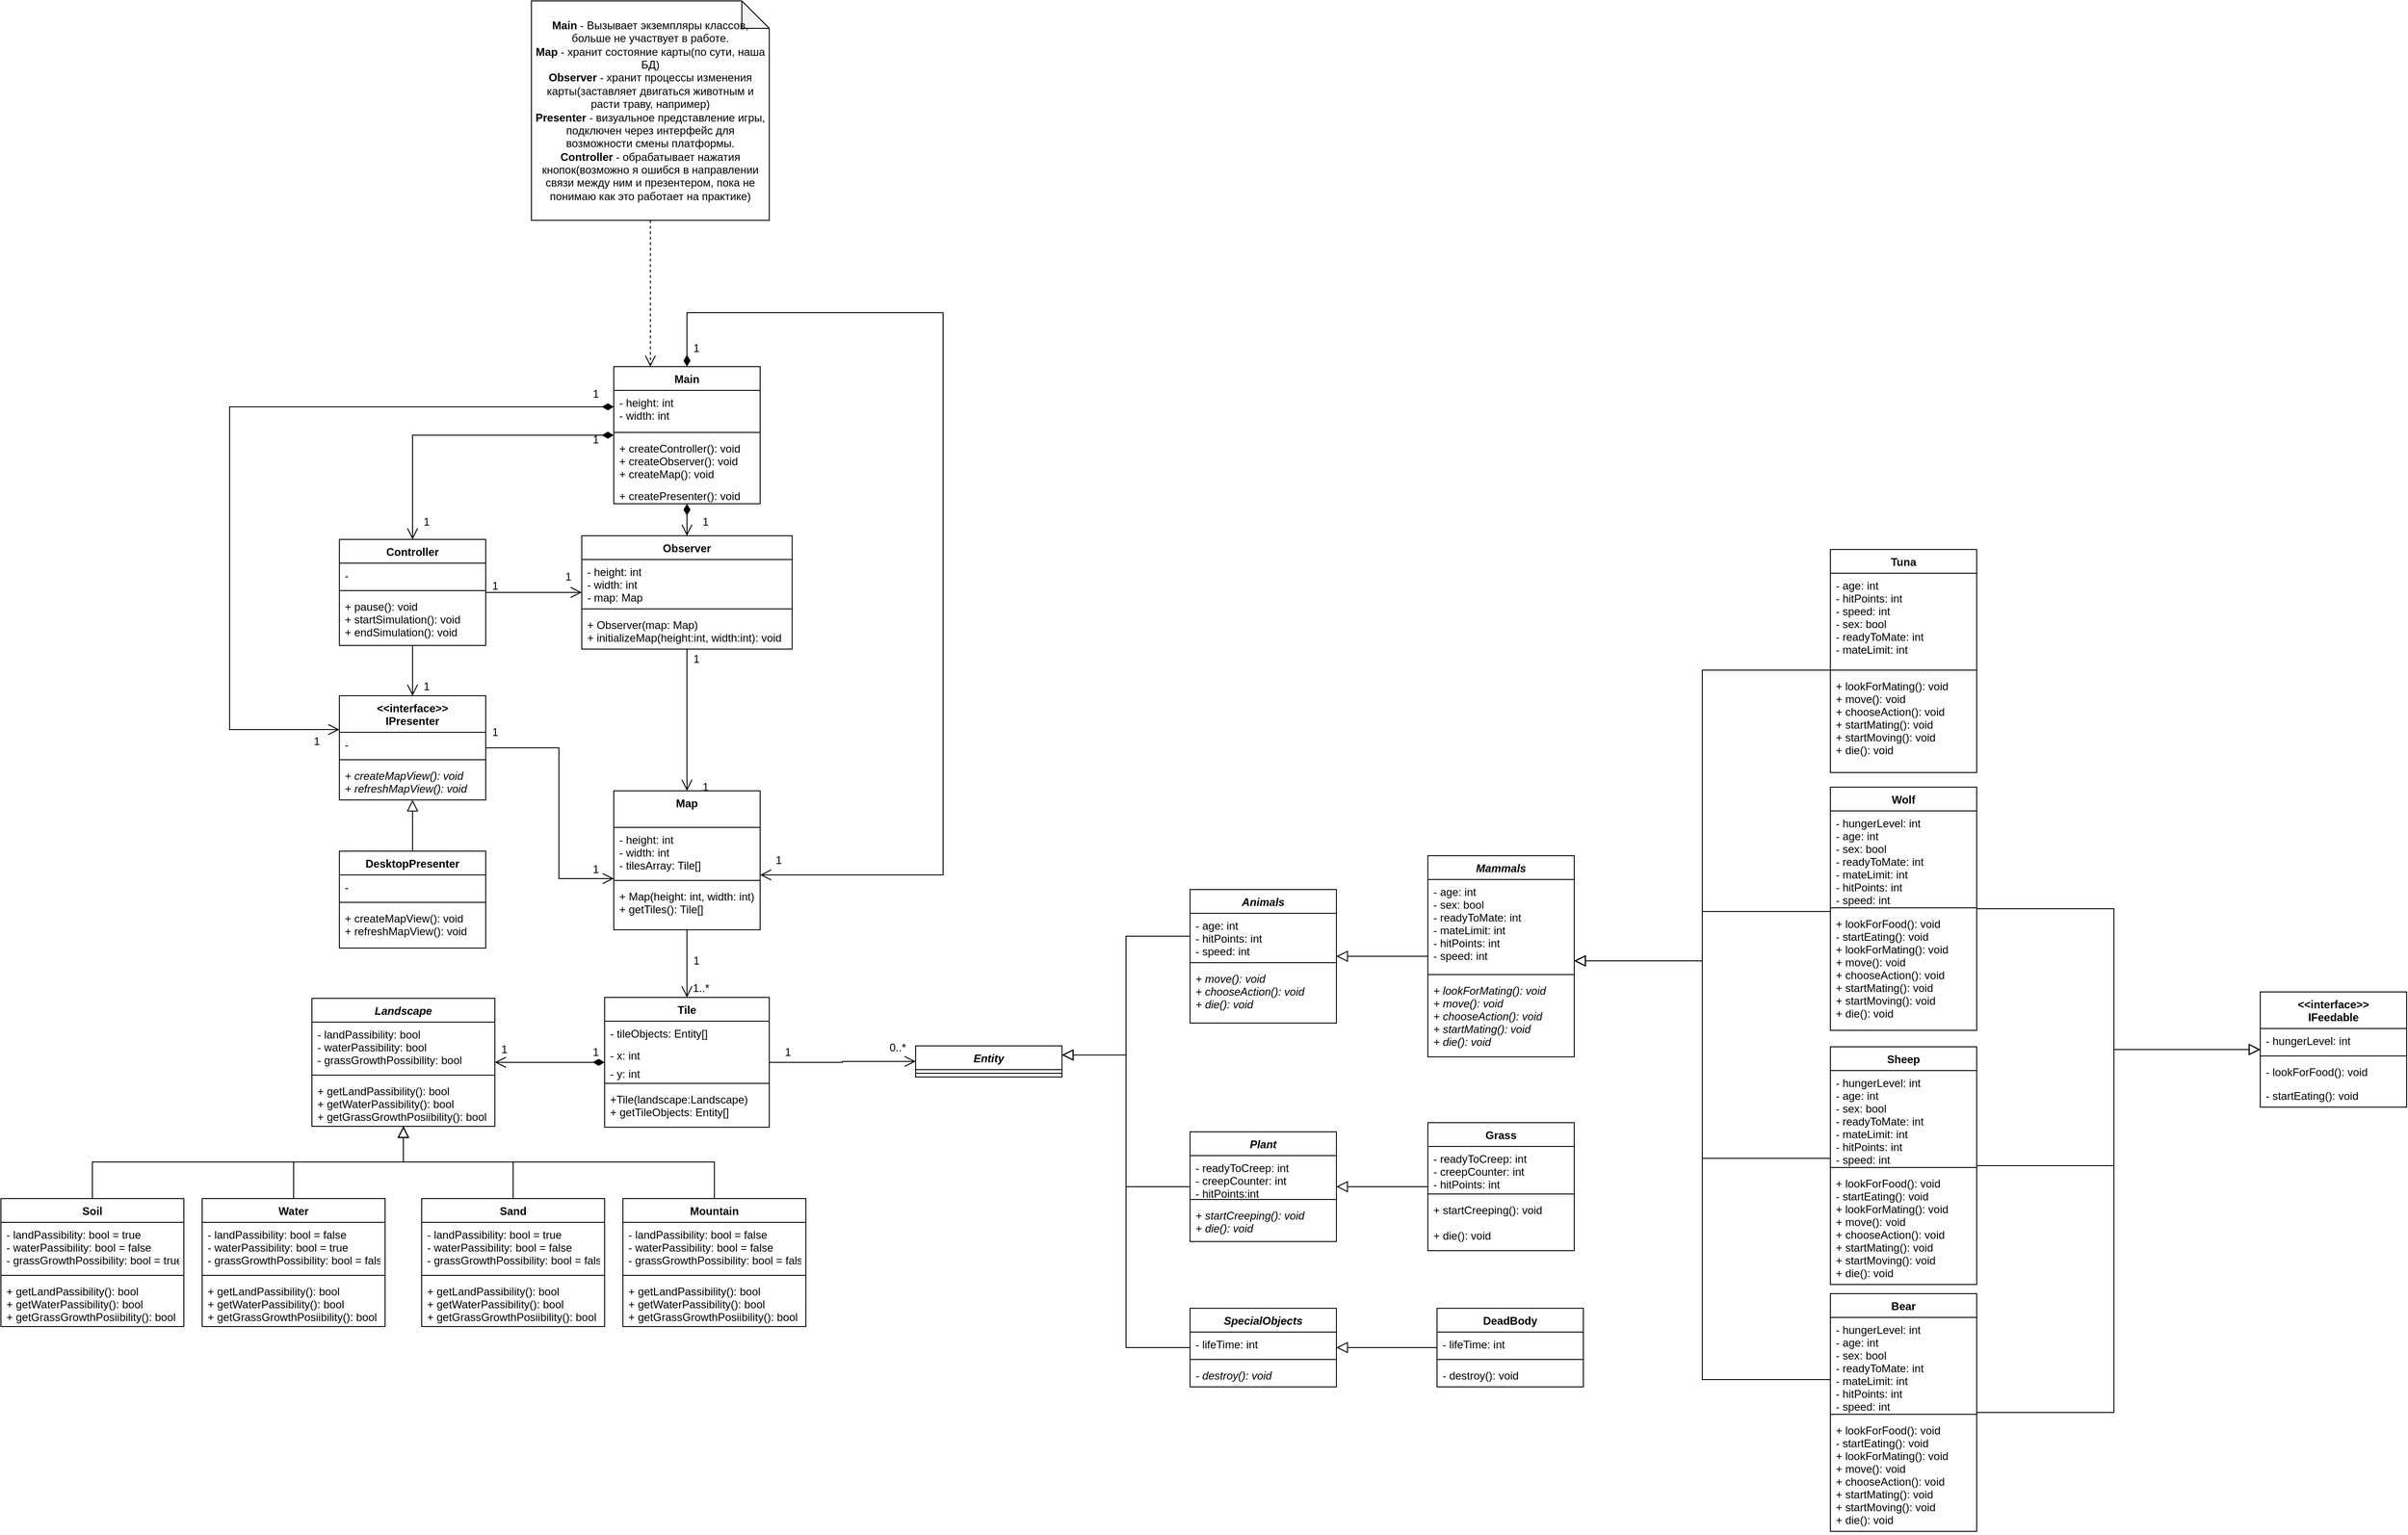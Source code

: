 <mxfile version="15.0.6" type="github">
  <diagram name="Page-1" id="c4acf3e9-155e-7222-9cf6-157b1a14988f">
    <mxGraphModel dx="2370" dy="1323" grid="1" gridSize="10" guides="1" tooltips="1" connect="1" arrows="1" fold="1" page="1" pageScale="1" pageWidth="1100" pageHeight="850" background="none" math="0" shadow="0">
      <root>
        <mxCell id="0" />
        <mxCell id="1" parent="0" />
        <mxCell id="tK33m090suOpxxcHoeYY-7" style="edgeStyle=orthogonalEdgeStyle;rounded=0;orthogonalLoop=1;jettySize=auto;html=1;endArrow=open;endFill=0;endSize=10;startSize=10;startArrow=none;startFill=0;" parent="1" source="_xyLBf4rRskC3J2EZDxW-5" target="_xyLBf4rRskC3J2EZDxW-9" edge="1">
          <mxGeometry relative="1" as="geometry" />
        </mxCell>
        <mxCell id="_xyLBf4rRskC3J2EZDxW-5" value="Map" style="swimlane;fontStyle=1;align=center;verticalAlign=top;childLayout=stackLayout;horizontal=1;startSize=40;horizontalStack=0;resizeParent=1;resizeParentMax=0;resizeLast=0;collapsible=1;marginBottom=0;" parent="1" vertex="1">
          <mxGeometry x="670" y="894" width="160" height="152" as="geometry" />
        </mxCell>
        <mxCell id="_xyLBf4rRskC3J2EZDxW-6" value="- height: int&#xa;- width: int&#xa;- tilesArray: Tile[]" style="text;strokeColor=none;fillColor=none;align=left;verticalAlign=top;spacingLeft=4;spacingRight=4;overflow=hidden;rotatable=0;points=[[0,0.5],[1,0.5]];portConstraint=eastwest;" parent="_xyLBf4rRskC3J2EZDxW-5" vertex="1">
          <mxGeometry y="40" width="160" height="54" as="geometry" />
        </mxCell>
        <mxCell id="_xyLBf4rRskC3J2EZDxW-7" value="" style="line;strokeWidth=1;fillColor=none;align=left;verticalAlign=middle;spacingTop=-1;spacingLeft=3;spacingRight=3;rotatable=0;labelPosition=right;points=[];portConstraint=eastwest;" parent="_xyLBf4rRskC3J2EZDxW-5" vertex="1">
          <mxGeometry y="94" width="160" height="8" as="geometry" />
        </mxCell>
        <mxCell id="_xyLBf4rRskC3J2EZDxW-8" value="+ Map(height: int, width: int)&#xa;+ getTiles(): Tile[]" style="text;strokeColor=none;fillColor=none;align=left;verticalAlign=top;spacingLeft=4;spacingRight=4;overflow=hidden;rotatable=0;points=[[0,0.5],[1,0.5]];portConstraint=eastwest;" parent="_xyLBf4rRskC3J2EZDxW-5" vertex="1">
          <mxGeometry y="102" width="160" height="50" as="geometry" />
        </mxCell>
        <mxCell id="v3pDaqWRYXxPAvAmd5gX-19" style="edgeStyle=orthogonalEdgeStyle;rounded=0;orthogonalLoop=1;jettySize=auto;html=1;endArrow=open;endFill=0;startSize=10;endSize=10;strokeWidth=1;startArrow=diamondThin;startFill=1;targetPerimeterSpacing=0;" parent="1" source="_xyLBf4rRskC3J2EZDxW-9" target="_xyLBf4rRskC3J2EZDxW-45" edge="1">
          <mxGeometry relative="1" as="geometry" />
        </mxCell>
        <mxCell id="tK33m090suOpxxcHoeYY-1" style="edgeStyle=orthogonalEdgeStyle;rounded=0;orthogonalLoop=1;jettySize=auto;html=1;endArrow=open;endFill=0;startArrow=none;startFill=0;startSize=10;endSize=10;" parent="1" source="_xyLBf4rRskC3J2EZDxW-9" target="R_GVhmnV9ysI4ZdF6uMz-1" edge="1">
          <mxGeometry relative="1" as="geometry" />
        </mxCell>
        <mxCell id="_xyLBf4rRskC3J2EZDxW-9" value="Tile" style="swimlane;fontStyle=1;align=center;verticalAlign=top;childLayout=stackLayout;horizontal=1;startSize=26;horizontalStack=0;resizeParent=1;resizeParentMax=0;resizeLast=0;collapsible=1;marginBottom=0;" parent="1" vertex="1">
          <mxGeometry x="660" y="1120" width="180" height="142" as="geometry" />
        </mxCell>
        <mxCell id="_xyLBf4rRskC3J2EZDxW-10" value="- tileObjects: Entity[]" style="text;strokeColor=none;fillColor=none;align=left;verticalAlign=top;spacingLeft=4;spacingRight=4;overflow=hidden;rotatable=0;points=[[0,0.5],[1,0.5]];portConstraint=eastwest;" parent="_xyLBf4rRskC3J2EZDxW-9" vertex="1">
          <mxGeometry y="26" width="180" height="24" as="geometry" />
        </mxCell>
        <mxCell id="tK33m090suOpxxcHoeYY-31" value="- x: int" style="text;strokeColor=none;fillColor=none;align=left;verticalAlign=top;spacingLeft=4;spacingRight=4;overflow=hidden;rotatable=0;points=[[0,0.5],[1,0.5]];portConstraint=eastwest;" parent="_xyLBf4rRskC3J2EZDxW-9" vertex="1">
          <mxGeometry y="50" width="180" height="20" as="geometry" />
        </mxCell>
        <mxCell id="tK33m090suOpxxcHoeYY-32" value="- y: int" style="text;strokeColor=none;fillColor=none;align=left;verticalAlign=top;spacingLeft=4;spacingRight=4;overflow=hidden;rotatable=0;points=[[0,0.5],[1,0.5]];portConstraint=eastwest;" parent="_xyLBf4rRskC3J2EZDxW-9" vertex="1">
          <mxGeometry y="70" width="180" height="20" as="geometry" />
        </mxCell>
        <mxCell id="_xyLBf4rRskC3J2EZDxW-11" value="" style="line;strokeWidth=1;fillColor=none;align=left;verticalAlign=middle;spacingTop=-1;spacingLeft=3;spacingRight=3;rotatable=0;labelPosition=right;points=[];portConstraint=eastwest;" parent="_xyLBf4rRskC3J2EZDxW-9" vertex="1">
          <mxGeometry y="90" width="180" height="8" as="geometry" />
        </mxCell>
        <mxCell id="_xyLBf4rRskC3J2EZDxW-12" value="+Tile(landscape:Landscape)&#xa;+ getTileObjects: Entity[]" style="text;strokeColor=none;fillColor=none;align=left;verticalAlign=top;spacingLeft=4;spacingRight=4;overflow=hidden;rotatable=0;points=[[0,0.5],[1,0.5]];portConstraint=eastwest;" parent="_xyLBf4rRskC3J2EZDxW-9" vertex="1">
          <mxGeometry y="98" width="180" height="44" as="geometry" />
        </mxCell>
        <mxCell id="_xyLBf4rRskC3J2EZDxW-49" style="edgeStyle=orthogonalEdgeStyle;rounded=0;orthogonalLoop=1;jettySize=auto;html=1;exitX=0.5;exitY=0;exitDx=0;exitDy=0;endArrow=block;endFill=0;strokeWidth=1;endSize=10;" parent="1" target="_xyLBf4rRskC3J2EZDxW-45" edge="1">
          <mxGeometry relative="1" as="geometry">
            <Array as="points">
              <mxPoint x="320" y="1340" />
              <mxPoint x="320" y="1300" />
              <mxPoint x="440" y="1300" />
            </Array>
            <mxPoint x="350" y="1340" as="sourcePoint" />
          </mxGeometry>
        </mxCell>
        <mxCell id="_xyLBf4rRskC3J2EZDxW-51" style="edgeStyle=orthogonalEdgeStyle;rounded=0;orthogonalLoop=1;jettySize=auto;html=1;endArrow=block;endFill=0;strokeWidth=1;endSize=10;" parent="1" target="_xyLBf4rRskC3J2EZDxW-45" edge="1">
          <mxGeometry relative="1" as="geometry">
            <Array as="points">
              <mxPoint x="560" y="1300" />
              <mxPoint x="440" y="1300" />
            </Array>
            <mxPoint x="560" y="1340" as="sourcePoint" />
          </mxGeometry>
        </mxCell>
        <mxCell id="_xyLBf4rRskC3J2EZDxW-50" style="edgeStyle=orthogonalEdgeStyle;rounded=0;orthogonalLoop=1;jettySize=auto;html=1;endArrow=block;endFill=0;strokeWidth=1;endSize=10;" parent="1" target="_xyLBf4rRskC3J2EZDxW-45" edge="1">
          <mxGeometry relative="1" as="geometry">
            <Array as="points">
              <mxPoint x="100" y="1340" />
              <mxPoint x="100" y="1300" />
              <mxPoint x="440" y="1300" />
            </Array>
            <mxPoint x="170" y="1340" as="sourcePoint" />
          </mxGeometry>
        </mxCell>
        <mxCell id="_xyLBf4rRskC3J2EZDxW-52" style="edgeStyle=orthogonalEdgeStyle;rounded=0;orthogonalLoop=1;jettySize=auto;html=1;endArrow=block;endFill=0;strokeWidth=1;endSize=10;" parent="1" target="_xyLBf4rRskC3J2EZDxW-45" edge="1">
          <mxGeometry relative="1" as="geometry">
            <Array as="points">
              <mxPoint x="780" y="1300" />
              <mxPoint x="440" y="1300" />
            </Array>
            <mxPoint x="780" y="1340" as="sourcePoint" />
          </mxGeometry>
        </mxCell>
        <mxCell id="_xyLBf4rRskC3J2EZDxW-45" value="Landscape" style="swimlane;fontStyle=3;align=center;verticalAlign=top;childLayout=stackLayout;horizontal=1;startSize=26;horizontalStack=0;resizeParent=1;resizeParentMax=0;resizeLast=0;collapsible=1;marginBottom=0;" parent="1" vertex="1">
          <mxGeometry x="340" y="1121" width="200" height="140" as="geometry" />
        </mxCell>
        <mxCell id="_xyLBf4rRskC3J2EZDxW-46" value="- landPassibility: bool&#xa;- waterPassibility: bool&#xa;- grassGrowthPossibility: bool" style="text;strokeColor=none;fillColor=none;align=left;verticalAlign=top;spacingLeft=4;spacingRight=4;overflow=hidden;rotatable=0;points=[[0,0.5],[1,0.5]];portConstraint=eastwest;" parent="_xyLBf4rRskC3J2EZDxW-45" vertex="1">
          <mxGeometry y="26" width="200" height="54" as="geometry" />
        </mxCell>
        <mxCell id="_xyLBf4rRskC3J2EZDxW-47" value="" style="line;strokeWidth=1;fillColor=none;align=left;verticalAlign=middle;spacingTop=-1;spacingLeft=3;spacingRight=3;rotatable=0;labelPosition=right;points=[];portConstraint=eastwest;" parent="_xyLBf4rRskC3J2EZDxW-45" vertex="1">
          <mxGeometry y="80" width="200" height="8" as="geometry" />
        </mxCell>
        <mxCell id="_xyLBf4rRskC3J2EZDxW-48" value="+ getLandPassibility(): bool&#xa;+ getWaterPassibility(): bool&#xa;+ getGrassGrowthPosiibility(): bool" style="text;strokeColor=none;fillColor=none;align=left;verticalAlign=top;spacingLeft=4;spacingRight=4;overflow=hidden;rotatable=0;points=[[0,0.5],[1,0.5]];portConstraint=eastwest;" parent="_xyLBf4rRskC3J2EZDxW-45" vertex="1">
          <mxGeometry y="88" width="200" height="52" as="geometry" />
        </mxCell>
        <mxCell id="v3pDaqWRYXxPAvAmd5gX-1" value="Soil" style="swimlane;fontStyle=1;align=center;verticalAlign=top;childLayout=stackLayout;horizontal=1;startSize=26;horizontalStack=0;resizeParent=1;resizeParentMax=0;resizeLast=0;collapsible=1;marginBottom=0;" parent="1" vertex="1">
          <mxGeometry y="1340" width="200" height="140" as="geometry" />
        </mxCell>
        <mxCell id="v3pDaqWRYXxPAvAmd5gX-2" value="- landPassibility: bool = true&#xa;- waterPassibility: bool = false&#xa;- grassGrowthPossibility: bool = true" style="text;strokeColor=none;fillColor=none;align=left;verticalAlign=top;spacingLeft=4;spacingRight=4;overflow=hidden;rotatable=0;points=[[0,0.5],[1,0.5]];portConstraint=eastwest;" parent="v3pDaqWRYXxPAvAmd5gX-1" vertex="1">
          <mxGeometry y="26" width="200" height="54" as="geometry" />
        </mxCell>
        <mxCell id="v3pDaqWRYXxPAvAmd5gX-3" value="" style="line;strokeWidth=1;fillColor=none;align=left;verticalAlign=middle;spacingTop=-1;spacingLeft=3;spacingRight=3;rotatable=0;labelPosition=right;points=[];portConstraint=eastwest;" parent="v3pDaqWRYXxPAvAmd5gX-1" vertex="1">
          <mxGeometry y="80" width="200" height="8" as="geometry" />
        </mxCell>
        <mxCell id="v3pDaqWRYXxPAvAmd5gX-4" value="+ getLandPassibility(): bool&#xa;+ getWaterPassibility(): bool&#xa;+ getGrassGrowthPosiibility(): bool" style="text;strokeColor=none;fillColor=none;align=left;verticalAlign=top;spacingLeft=4;spacingRight=4;overflow=hidden;rotatable=0;points=[[0,0.5],[1,0.5]];portConstraint=eastwest;" parent="v3pDaqWRYXxPAvAmd5gX-1" vertex="1">
          <mxGeometry y="88" width="200" height="52" as="geometry" />
        </mxCell>
        <mxCell id="v3pDaqWRYXxPAvAmd5gX-5" value="Water" style="swimlane;fontStyle=1;align=center;verticalAlign=top;childLayout=stackLayout;horizontal=1;startSize=26;horizontalStack=0;resizeParent=1;resizeParentMax=0;resizeLast=0;collapsible=1;marginBottom=0;" parent="1" vertex="1">
          <mxGeometry x="220" y="1340" width="200" height="140" as="geometry" />
        </mxCell>
        <mxCell id="v3pDaqWRYXxPAvAmd5gX-6" value="- landPassibility: bool = false&#xa;- waterPassibility: bool = true&#xa;- grassGrowthPossibility: bool = false" style="text;strokeColor=none;fillColor=none;align=left;verticalAlign=top;spacingLeft=4;spacingRight=4;overflow=hidden;rotatable=0;points=[[0,0.5],[1,0.5]];portConstraint=eastwest;" parent="v3pDaqWRYXxPAvAmd5gX-5" vertex="1">
          <mxGeometry y="26" width="200" height="54" as="geometry" />
        </mxCell>
        <mxCell id="v3pDaqWRYXxPAvAmd5gX-7" value="" style="line;strokeWidth=1;fillColor=none;align=left;verticalAlign=middle;spacingTop=-1;spacingLeft=3;spacingRight=3;rotatable=0;labelPosition=right;points=[];portConstraint=eastwest;" parent="v3pDaqWRYXxPAvAmd5gX-5" vertex="1">
          <mxGeometry y="80" width="200" height="8" as="geometry" />
        </mxCell>
        <mxCell id="v3pDaqWRYXxPAvAmd5gX-8" value="+ getLandPassibility(): bool&#xa;+ getWaterPassibility(): bool&#xa;+ getGrassGrowthPosiibility(): bool" style="text;strokeColor=none;fillColor=none;align=left;verticalAlign=top;spacingLeft=4;spacingRight=4;overflow=hidden;rotatable=0;points=[[0,0.5],[1,0.5]];portConstraint=eastwest;" parent="v3pDaqWRYXxPAvAmd5gX-5" vertex="1">
          <mxGeometry y="88" width="200" height="52" as="geometry" />
        </mxCell>
        <mxCell id="v3pDaqWRYXxPAvAmd5gX-9" value="Sand" style="swimlane;fontStyle=1;align=center;verticalAlign=top;childLayout=stackLayout;horizontal=1;startSize=26;horizontalStack=0;resizeParent=1;resizeParentMax=0;resizeLast=0;collapsible=1;marginBottom=0;" parent="1" vertex="1">
          <mxGeometry x="460" y="1340" width="200" height="140" as="geometry" />
        </mxCell>
        <mxCell id="v3pDaqWRYXxPAvAmd5gX-10" value="- landPassibility: bool = true&#xa;- waterPassibility: bool = false&#xa;- grassGrowthPossibility: bool = false" style="text;strokeColor=none;fillColor=none;align=left;verticalAlign=top;spacingLeft=4;spacingRight=4;overflow=hidden;rotatable=0;points=[[0,0.5],[1,0.5]];portConstraint=eastwest;" parent="v3pDaqWRYXxPAvAmd5gX-9" vertex="1">
          <mxGeometry y="26" width="200" height="54" as="geometry" />
        </mxCell>
        <mxCell id="v3pDaqWRYXxPAvAmd5gX-11" value="" style="line;strokeWidth=1;fillColor=none;align=left;verticalAlign=middle;spacingTop=-1;spacingLeft=3;spacingRight=3;rotatable=0;labelPosition=right;points=[];portConstraint=eastwest;" parent="v3pDaqWRYXxPAvAmd5gX-9" vertex="1">
          <mxGeometry y="80" width="200" height="8" as="geometry" />
        </mxCell>
        <mxCell id="v3pDaqWRYXxPAvAmd5gX-12" value="+ getLandPassibility(): bool&#xa;+ getWaterPassibility(): bool&#xa;+ getGrassGrowthPosiibility(): bool" style="text;strokeColor=none;fillColor=none;align=left;verticalAlign=top;spacingLeft=4;spacingRight=4;overflow=hidden;rotatable=0;points=[[0,0.5],[1,0.5]];portConstraint=eastwest;" parent="v3pDaqWRYXxPAvAmd5gX-9" vertex="1">
          <mxGeometry y="88" width="200" height="52" as="geometry" />
        </mxCell>
        <mxCell id="v3pDaqWRYXxPAvAmd5gX-13" value="Mountain" style="swimlane;fontStyle=1;align=center;verticalAlign=top;childLayout=stackLayout;horizontal=1;startSize=26;horizontalStack=0;resizeParent=1;resizeParentMax=0;resizeLast=0;collapsible=1;marginBottom=0;" parent="1" vertex="1">
          <mxGeometry x="680" y="1340" width="200" height="140" as="geometry" />
        </mxCell>
        <mxCell id="v3pDaqWRYXxPAvAmd5gX-14" value="- landPassibility: bool = false&#xa;- waterPassibility: bool = false&#xa;- grassGrowthPossibility: bool = false" style="text;strokeColor=none;fillColor=none;align=left;verticalAlign=top;spacingLeft=4;spacingRight=4;overflow=hidden;rotatable=0;points=[[0,0.5],[1,0.5]];portConstraint=eastwest;" parent="v3pDaqWRYXxPAvAmd5gX-13" vertex="1">
          <mxGeometry y="26" width="200" height="54" as="geometry" />
        </mxCell>
        <mxCell id="v3pDaqWRYXxPAvAmd5gX-15" value="" style="line;strokeWidth=1;fillColor=none;align=left;verticalAlign=middle;spacingTop=-1;spacingLeft=3;spacingRight=3;rotatable=0;labelPosition=right;points=[];portConstraint=eastwest;" parent="v3pDaqWRYXxPAvAmd5gX-13" vertex="1">
          <mxGeometry y="80" width="200" height="8" as="geometry" />
        </mxCell>
        <mxCell id="v3pDaqWRYXxPAvAmd5gX-16" value="+ getLandPassibility(): bool&#xa;+ getWaterPassibility(): bool&#xa;+ getGrassGrowthPosiibility(): bool" style="text;strokeColor=none;fillColor=none;align=left;verticalAlign=top;spacingLeft=4;spacingRight=4;overflow=hidden;rotatable=0;points=[[0,0.5],[1,0.5]];portConstraint=eastwest;" parent="v3pDaqWRYXxPAvAmd5gX-13" vertex="1">
          <mxGeometry y="88" width="200" height="52" as="geometry" />
        </mxCell>
        <mxCell id="v3pDaqWRYXxPAvAmd5gX-61" style="edgeStyle=orthogonalEdgeStyle;rounded=0;orthogonalLoop=1;jettySize=auto;html=1;endArrow=block;endFill=0;startSize=6;endSize=10;strokeWidth=1;" parent="1" source="v3pDaqWRYXxPAvAmd5gX-20" target="v3pDaqWRYXxPAvAmd5gX-56" edge="1">
          <mxGeometry relative="1" as="geometry" />
        </mxCell>
        <mxCell id="v3pDaqWRYXxPAvAmd5gX-20" value="Mammals" style="swimlane;fontStyle=3;align=center;verticalAlign=top;childLayout=stackLayout;horizontal=1;startSize=26;horizontalStack=0;resizeParent=1;resizeParentMax=0;resizeLast=0;collapsible=1;marginBottom=0;" parent="1" vertex="1">
          <mxGeometry x="1560" y="965" width="160" height="220" as="geometry" />
        </mxCell>
        <mxCell id="v3pDaqWRYXxPAvAmd5gX-21" value="- age: int &#xa;- sex: bool&#xa;- readyToMate: int &#xa;- mateLimit: int&#xa;- hitPoints: int&#xa;- speed: int" style="text;strokeColor=none;fillColor=none;align=left;verticalAlign=top;spacingLeft=4;spacingRight=4;overflow=hidden;rotatable=0;points=[[0,0.5],[1,0.5]];portConstraint=eastwest;" parent="v3pDaqWRYXxPAvAmd5gX-20" vertex="1">
          <mxGeometry y="26" width="160" height="100" as="geometry" />
        </mxCell>
        <mxCell id="v3pDaqWRYXxPAvAmd5gX-22" value="" style="line;strokeWidth=1;fillColor=none;align=left;verticalAlign=middle;spacingTop=-1;spacingLeft=3;spacingRight=3;rotatable=0;labelPosition=right;points=[];portConstraint=eastwest;" parent="v3pDaqWRYXxPAvAmd5gX-20" vertex="1">
          <mxGeometry y="126" width="160" height="8" as="geometry" />
        </mxCell>
        <mxCell id="v3pDaqWRYXxPAvAmd5gX-23" value="+ lookForMating(): void&#xa;+ move(): void&#xa;+ chooseAction(): void&#xa;+ startMating(): void&#xa;+ die(): void" style="text;strokeColor=none;fillColor=none;align=left;verticalAlign=top;spacingLeft=4;spacingRight=4;overflow=hidden;rotatable=0;points=[[0,0.5],[1,0.5]];portConstraint=eastwest;fontStyle=2" parent="v3pDaqWRYXxPAvAmd5gX-20" vertex="1">
          <mxGeometry y="134" width="160" height="86" as="geometry" />
        </mxCell>
        <mxCell id="R_GVhmnV9ysI4ZdF6uMz-6" style="edgeStyle=orthogonalEdgeStyle;rounded=0;orthogonalLoop=1;jettySize=auto;html=1;endSize=10;endArrow=block;endFill=0;" parent="1" source="v3pDaqWRYXxPAvAmd5gX-28" target="R_GVhmnV9ysI4ZdF6uMz-1" edge="1">
          <mxGeometry relative="1" as="geometry">
            <Array as="points">
              <mxPoint x="1230" y="1327" />
              <mxPoint x="1230" y="1183" />
            </Array>
          </mxGeometry>
        </mxCell>
        <mxCell id="v3pDaqWRYXxPAvAmd5gX-28" value="Plant" style="swimlane;fontStyle=3;align=center;verticalAlign=top;childLayout=stackLayout;horizontal=1;startSize=26;horizontalStack=0;resizeParent=1;resizeParentMax=0;resizeLast=0;collapsible=1;marginBottom=0;" parent="1" vertex="1">
          <mxGeometry x="1300" y="1267" width="160" height="120" as="geometry" />
        </mxCell>
        <mxCell id="v3pDaqWRYXxPAvAmd5gX-29" value="- readyToCreep: int &#xa;- creepCounter: int&#xa;- hitPoints:int &#xa;- " style="text;strokeColor=none;fillColor=none;align=left;verticalAlign=top;spacingLeft=4;spacingRight=4;overflow=hidden;rotatable=0;points=[[0,0.5],[1,0.5]];portConstraint=eastwest;" parent="v3pDaqWRYXxPAvAmd5gX-28" vertex="1">
          <mxGeometry y="26" width="160" height="44" as="geometry" />
        </mxCell>
        <mxCell id="v3pDaqWRYXxPAvAmd5gX-30" value="" style="line;strokeWidth=1;fillColor=none;align=left;verticalAlign=middle;spacingTop=-1;spacingLeft=3;spacingRight=3;rotatable=0;labelPosition=right;points=[];portConstraint=eastwest;" parent="v3pDaqWRYXxPAvAmd5gX-28" vertex="1">
          <mxGeometry y="70" width="160" height="8" as="geometry" />
        </mxCell>
        <mxCell id="v3pDaqWRYXxPAvAmd5gX-31" value="+ startСreeping(): void&#xa;+ die(): void" style="text;strokeColor=none;fillColor=none;align=left;verticalAlign=top;spacingLeft=4;spacingRight=4;overflow=hidden;rotatable=0;points=[[0,0.5],[1,0.5]];portConstraint=eastwest;fontStyle=2" parent="v3pDaqWRYXxPAvAmd5gX-28" vertex="1">
          <mxGeometry y="78" width="160" height="42" as="geometry" />
        </mxCell>
        <mxCell id="v3pDaqWRYXxPAvAmd5gX-40" style="edgeStyle=orthogonalEdgeStyle;rounded=0;orthogonalLoop=1;jettySize=auto;html=1;endArrow=block;endFill=0;startSize=6;endSize=10;strokeWidth=1;" parent="1" source="v3pDaqWRYXxPAvAmd5gX-36" target="v3pDaqWRYXxPAvAmd5gX-20" edge="1">
          <mxGeometry relative="1" as="geometry">
            <Array as="points">
              <mxPoint x="1860" y="1026" />
              <mxPoint x="1860" y="1080" />
            </Array>
          </mxGeometry>
        </mxCell>
        <mxCell id="tK33m090suOpxxcHoeYY-23" style="edgeStyle=orthogonalEdgeStyle;rounded=0;orthogonalLoop=1;jettySize=auto;html=1;endArrow=block;endFill=0;endSize=10;" parent="1" source="v3pDaqWRYXxPAvAmd5gX-36" target="tK33m090suOpxxcHoeYY-15" edge="1">
          <mxGeometry relative="1" as="geometry">
            <Array as="points">
              <mxPoint x="2310" y="1023" />
              <mxPoint x="2310" y="1177" />
            </Array>
          </mxGeometry>
        </mxCell>
        <mxCell id="v3pDaqWRYXxPAvAmd5gX-36" value="Wolf" style="swimlane;fontStyle=1;align=center;verticalAlign=top;childLayout=stackLayout;horizontal=1;startSize=26;horizontalStack=0;resizeParent=1;resizeParentMax=0;resizeLast=0;collapsible=1;marginBottom=0;" parent="1" vertex="1">
          <mxGeometry x="2000" y="890" width="160" height="266" as="geometry" />
        </mxCell>
        <mxCell id="v3pDaqWRYXxPAvAmd5gX-37" value="- hungerLevel: int&#xa;- age: int &#xa;- sex: bool&#xa;- readyToMate: int &#xa;- mateLimit: int&#xa;- hitPoints: int&#xa;- speed: int" style="text;strokeColor=none;fillColor=none;align=left;verticalAlign=top;spacingLeft=4;spacingRight=4;overflow=hidden;rotatable=0;points=[[0,0.5],[1,0.5]];portConstraint=eastwest;" parent="v3pDaqWRYXxPAvAmd5gX-36" vertex="1">
          <mxGeometry y="26" width="160" height="102" as="geometry" />
        </mxCell>
        <mxCell id="v3pDaqWRYXxPAvAmd5gX-38" value="" style="line;strokeWidth=1;fillColor=none;align=left;verticalAlign=middle;spacingTop=-1;spacingLeft=3;spacingRight=3;rotatable=0;labelPosition=right;points=[];portConstraint=eastwest;" parent="v3pDaqWRYXxPAvAmd5gX-36" vertex="1">
          <mxGeometry y="128" width="160" height="8" as="geometry" />
        </mxCell>
        <mxCell id="v3pDaqWRYXxPAvAmd5gX-39" value="+ lookForFood(): void&#xa;- startEating(): void&#xa;+ lookForMating(): void&#xa;+ move(): void&#xa;+ chooseAction(): void&#xa;+ startMating(): void&#xa;+ startMoving(): void&#xa;+ die(): void" style="text;strokeColor=none;fillColor=none;align=left;verticalAlign=top;spacingLeft=4;spacingRight=4;overflow=hidden;rotatable=0;points=[[0,0.5],[1,0.5]];portConstraint=eastwest;" parent="v3pDaqWRYXxPAvAmd5gX-36" vertex="1">
          <mxGeometry y="136" width="160" height="130" as="geometry" />
        </mxCell>
        <mxCell id="v3pDaqWRYXxPAvAmd5gX-45" style="edgeStyle=orthogonalEdgeStyle;rounded=0;orthogonalLoop=1;jettySize=auto;html=1;endArrow=block;endFill=0;startSize=6;endSize=10;strokeWidth=1;" parent="1" source="v3pDaqWRYXxPAvAmd5gX-41" target="v3pDaqWRYXxPAvAmd5gX-20" edge="1">
          <mxGeometry relative="1" as="geometry">
            <Array as="points">
              <mxPoint x="1860" y="1296" />
              <mxPoint x="1860" y="1080" />
            </Array>
          </mxGeometry>
        </mxCell>
        <mxCell id="tK33m090suOpxxcHoeYY-24" style="edgeStyle=orthogonalEdgeStyle;rounded=0;orthogonalLoop=1;jettySize=auto;html=1;endArrow=block;endFill=0;endSize=10;" parent="1" source="v3pDaqWRYXxPAvAmd5gX-41" target="tK33m090suOpxxcHoeYY-15" edge="1">
          <mxGeometry relative="1" as="geometry">
            <Array as="points">
              <mxPoint x="2310" y="1304" />
              <mxPoint x="2310" y="1177" />
            </Array>
          </mxGeometry>
        </mxCell>
        <mxCell id="v3pDaqWRYXxPAvAmd5gX-41" value="Sheep" style="swimlane;fontStyle=1;align=center;verticalAlign=top;childLayout=stackLayout;horizontal=1;startSize=26;horizontalStack=0;resizeParent=1;resizeParentMax=0;resizeLast=0;collapsible=1;marginBottom=0;" parent="1" vertex="1">
          <mxGeometry x="2000" y="1174" width="160" height="260" as="geometry" />
        </mxCell>
        <mxCell id="v3pDaqWRYXxPAvAmd5gX-42" value="- hungerLevel: int&#xa;- age: int &#xa;- sex: bool&#xa;- readyToMate: int &#xa;- mateLimit: int&#xa;- hitPoints: int&#xa;- speed: int" style="text;strokeColor=none;fillColor=none;align=left;verticalAlign=top;spacingLeft=4;spacingRight=4;overflow=hidden;rotatable=0;points=[[0,0.5],[1,0.5]];portConstraint=eastwest;" parent="v3pDaqWRYXxPAvAmd5gX-41" vertex="1">
          <mxGeometry y="26" width="160" height="102" as="geometry" />
        </mxCell>
        <mxCell id="v3pDaqWRYXxPAvAmd5gX-43" value="" style="line;strokeWidth=1;fillColor=none;align=left;verticalAlign=middle;spacingTop=-1;spacingLeft=3;spacingRight=3;rotatable=0;labelPosition=right;points=[];portConstraint=eastwest;" parent="v3pDaqWRYXxPAvAmd5gX-41" vertex="1">
          <mxGeometry y="128" width="160" height="8" as="geometry" />
        </mxCell>
        <mxCell id="v3pDaqWRYXxPAvAmd5gX-44" value="+ lookForFood(): void&#xa;- startEating(): void&#xa;+ lookForMating(): void&#xa;+ move(): void&#xa;+ chooseAction(): void&#xa;+ startMating(): void&#xa;+ startMoving(): void&#xa;+ die(): void" style="text;strokeColor=none;fillColor=none;align=left;verticalAlign=top;spacingLeft=4;spacingRight=4;overflow=hidden;rotatable=0;points=[[0,0.5],[1,0.5]];portConstraint=eastwest;" parent="v3pDaqWRYXxPAvAmd5gX-41" vertex="1">
          <mxGeometry y="136" width="160" height="124" as="geometry" />
        </mxCell>
        <mxCell id="v3pDaqWRYXxPAvAmd5gX-50" style="edgeStyle=orthogonalEdgeStyle;rounded=0;orthogonalLoop=1;jettySize=auto;html=1;endArrow=block;endFill=0;startSize=6;endSize=10;strokeWidth=1;" parent="1" source="v3pDaqWRYXxPAvAmd5gX-46" target="v3pDaqWRYXxPAvAmd5gX-20" edge="1">
          <mxGeometry relative="1" as="geometry">
            <Array as="points">
              <mxPoint x="1860" y="1538" />
              <mxPoint x="1860" y="1080" />
            </Array>
          </mxGeometry>
        </mxCell>
        <mxCell id="tK33m090suOpxxcHoeYY-25" style="edgeStyle=orthogonalEdgeStyle;rounded=0;orthogonalLoop=1;jettySize=auto;html=1;endArrow=block;endFill=0;endSize=10;" parent="1" source="v3pDaqWRYXxPAvAmd5gX-46" target="tK33m090suOpxxcHoeYY-15" edge="1">
          <mxGeometry relative="1" as="geometry">
            <Array as="points">
              <mxPoint x="2310" y="1574" />
              <mxPoint x="2310" y="1177" />
            </Array>
          </mxGeometry>
        </mxCell>
        <mxCell id="v3pDaqWRYXxPAvAmd5gX-46" value="Bear" style="swimlane;fontStyle=1;align=center;verticalAlign=top;childLayout=stackLayout;horizontal=1;startSize=26;horizontalStack=0;resizeParent=1;resizeParentMax=0;resizeLast=0;collapsible=1;marginBottom=0;" parent="1" vertex="1">
          <mxGeometry x="2000" y="1444" width="160" height="260" as="geometry" />
        </mxCell>
        <mxCell id="v3pDaqWRYXxPAvAmd5gX-47" value="- hungerLevel: int&#xa;- age: int &#xa;- sex: bool&#xa;- readyToMate: int &#xa;- mateLimit: int&#xa;- hitPoints: int&#xa;- speed: int" style="text;strokeColor=none;fillColor=none;align=left;verticalAlign=top;spacingLeft=4;spacingRight=4;overflow=hidden;rotatable=0;points=[[0,0.5],[1,0.5]];portConstraint=eastwest;" parent="v3pDaqWRYXxPAvAmd5gX-46" vertex="1">
          <mxGeometry y="26" width="160" height="102" as="geometry" />
        </mxCell>
        <mxCell id="v3pDaqWRYXxPAvAmd5gX-48" value="" style="line;strokeWidth=1;fillColor=none;align=left;verticalAlign=middle;spacingTop=-1;spacingLeft=3;spacingRight=3;rotatable=0;labelPosition=right;points=[];portConstraint=eastwest;" parent="v3pDaqWRYXxPAvAmd5gX-46" vertex="1">
          <mxGeometry y="128" width="160" height="8" as="geometry" />
        </mxCell>
        <mxCell id="v3pDaqWRYXxPAvAmd5gX-49" value="+ lookForFood(): void&#xa;- startEating(): void&#xa;+ lookForMating(): void&#xa;+ move(): void&#xa;+ chooseAction(): void&#xa;+ startMating(): void&#xa;+ startMoving(): void&#xa;+ die(): void" style="text;strokeColor=none;fillColor=none;align=left;verticalAlign=top;spacingLeft=4;spacingRight=4;overflow=hidden;rotatable=0;points=[[0,0.5],[1,0.5]];portConstraint=eastwest;" parent="v3pDaqWRYXxPAvAmd5gX-46" vertex="1">
          <mxGeometry y="136" width="160" height="124" as="geometry" />
        </mxCell>
        <mxCell id="tK33m090suOpxxcHoeYY-21" style="edgeStyle=orthogonalEdgeStyle;rounded=0;orthogonalLoop=1;jettySize=auto;html=1;endArrow=block;endFill=0;endSize=10;" parent="1" source="v3pDaqWRYXxPAvAmd5gX-51" target="v3pDaqWRYXxPAvAmd5gX-20" edge="1">
          <mxGeometry relative="1" as="geometry">
            <Array as="points">
              <mxPoint x="1860" y="762" />
              <mxPoint x="1860" y="1080" />
            </Array>
          </mxGeometry>
        </mxCell>
        <mxCell id="v3pDaqWRYXxPAvAmd5gX-51" value="Tuna" style="swimlane;fontStyle=1;align=center;verticalAlign=top;childLayout=stackLayout;horizontal=1;startSize=26;horizontalStack=0;resizeParent=1;resizeParentMax=0;resizeLast=0;collapsible=1;marginBottom=0;" parent="1" vertex="1">
          <mxGeometry x="2000" y="630" width="160" height="244" as="geometry" />
        </mxCell>
        <mxCell id="v3pDaqWRYXxPAvAmd5gX-52" value="- age: int &#xa;- hitPoints: int&#xa;- speed: int&#xa;- sex: bool&#xa;- readyToMate: int &#xa;- mateLimit: int&#xa;" style="text;strokeColor=none;fillColor=none;align=left;verticalAlign=top;spacingLeft=4;spacingRight=4;overflow=hidden;rotatable=0;points=[[0,0.5],[1,0.5]];portConstraint=eastwest;" parent="v3pDaqWRYXxPAvAmd5gX-51" vertex="1">
          <mxGeometry y="26" width="160" height="102" as="geometry" />
        </mxCell>
        <mxCell id="v3pDaqWRYXxPAvAmd5gX-53" value="" style="line;strokeWidth=1;fillColor=none;align=left;verticalAlign=middle;spacingTop=-1;spacingLeft=3;spacingRight=3;rotatable=0;labelPosition=right;points=[];portConstraint=eastwest;" parent="v3pDaqWRYXxPAvAmd5gX-51" vertex="1">
          <mxGeometry y="128" width="160" height="8" as="geometry" />
        </mxCell>
        <mxCell id="v3pDaqWRYXxPAvAmd5gX-54" value="+ lookForMating(): void&#xa;+ move(): void&#xa;+ chooseAction(): void&#xa;+ startMating(): void&#xa;+ startMoving(): void&#xa;+ die(): void" style="text;strokeColor=none;fillColor=none;align=left;verticalAlign=top;spacingLeft=4;spacingRight=4;overflow=hidden;rotatable=0;points=[[0,0.5],[1,0.5]];portConstraint=eastwest;" parent="v3pDaqWRYXxPAvAmd5gX-51" vertex="1">
          <mxGeometry y="136" width="160" height="108" as="geometry" />
        </mxCell>
        <mxCell id="v3pDaqWRYXxPAvAmd5gX-56" value="Animals" style="swimlane;fontStyle=3;align=center;verticalAlign=top;childLayout=stackLayout;horizontal=1;startSize=26;horizontalStack=0;resizeParent=1;resizeParentMax=0;resizeLast=0;collapsible=1;marginBottom=0;" parent="1" vertex="1">
          <mxGeometry x="1300" y="1002" width="160" height="146" as="geometry" />
        </mxCell>
        <mxCell id="v3pDaqWRYXxPAvAmd5gX-57" value="- age: int  &#xa;- hitPoints: int&#xa;- speed: int" style="text;strokeColor=none;fillColor=none;align=left;verticalAlign=top;spacingLeft=4;spacingRight=4;overflow=hidden;rotatable=0;points=[[0,0.5],[1,0.5]];portConstraint=eastwest;" parent="v3pDaqWRYXxPAvAmd5gX-56" vertex="1">
          <mxGeometry y="26" width="160" height="50" as="geometry" />
        </mxCell>
        <mxCell id="v3pDaqWRYXxPAvAmd5gX-58" value="" style="line;strokeWidth=1;fillColor=none;align=left;verticalAlign=middle;spacingTop=-1;spacingLeft=3;spacingRight=3;rotatable=0;labelPosition=right;points=[];portConstraint=eastwest;" parent="v3pDaqWRYXxPAvAmd5gX-56" vertex="1">
          <mxGeometry y="76" width="160" height="8" as="geometry" />
        </mxCell>
        <mxCell id="v3pDaqWRYXxPAvAmd5gX-59" value="+ move(): void&#xa;+ chooseAction(): void&#xa;+ die(): void" style="text;strokeColor=none;fillColor=none;align=left;verticalAlign=top;spacingLeft=4;spacingRight=4;overflow=hidden;rotatable=0;points=[[0,0.5],[1,0.5]];portConstraint=eastwest;fontStyle=2" parent="v3pDaqWRYXxPAvAmd5gX-56" vertex="1">
          <mxGeometry y="84" width="160" height="62" as="geometry" />
        </mxCell>
        <mxCell id="v3pDaqWRYXxPAvAmd5gX-79" style="edgeStyle=orthogonalEdgeStyle;rounded=0;orthogonalLoop=1;jettySize=auto;html=1;endArrow=block;endFill=0;startSize=6;endSize=10;strokeWidth=1;" parent="1" source="v3pDaqWRYXxPAvAmd5gX-75" target="v3pDaqWRYXxPAvAmd5gX-28" edge="1">
          <mxGeometry relative="1" as="geometry" />
        </mxCell>
        <mxCell id="v3pDaqWRYXxPAvAmd5gX-75" value="Grass" style="swimlane;fontStyle=1;align=center;verticalAlign=top;childLayout=stackLayout;horizontal=1;startSize=26;horizontalStack=0;resizeParent=1;resizeParentMax=0;resizeLast=0;collapsible=1;marginBottom=0;" parent="1" vertex="1">
          <mxGeometry x="1560" y="1257" width="160" height="140" as="geometry" />
        </mxCell>
        <mxCell id="v3pDaqWRYXxPAvAmd5gX-76" value="- readyToCreep: int &#xa;- creepCounter: int&#xa;- hitPoints: int" style="text;strokeColor=none;fillColor=none;align=left;verticalAlign=top;spacingLeft=4;spacingRight=4;overflow=hidden;rotatable=0;points=[[0,0.5],[1,0.5]];portConstraint=eastwest;" parent="v3pDaqWRYXxPAvAmd5gX-75" vertex="1">
          <mxGeometry y="26" width="160" height="48" as="geometry" />
        </mxCell>
        <mxCell id="v3pDaqWRYXxPAvAmd5gX-77" value="" style="line;strokeWidth=1;fillColor=none;align=left;verticalAlign=middle;spacingTop=-1;spacingLeft=3;spacingRight=3;rotatable=0;labelPosition=right;points=[];portConstraint=eastwest;" parent="v3pDaqWRYXxPAvAmd5gX-75" vertex="1">
          <mxGeometry y="74" width="160" height="8" as="geometry" />
        </mxCell>
        <mxCell id="v3pDaqWRYXxPAvAmd5gX-78" value="+ startСreeping(): void" style="text;strokeColor=none;fillColor=none;align=left;verticalAlign=top;spacingLeft=4;spacingRight=4;overflow=hidden;rotatable=0;points=[[0,0.5],[1,0.5]];portConstraint=eastwest;" parent="v3pDaqWRYXxPAvAmd5gX-75" vertex="1">
          <mxGeometry y="82" width="160" height="28" as="geometry" />
        </mxCell>
        <mxCell id="tK33m090suOpxxcHoeYY-22" value="+ die(): void" style="text;strokeColor=none;fillColor=none;align=left;verticalAlign=top;spacingLeft=4;spacingRight=4;overflow=hidden;rotatable=0;points=[[0,0.5],[1,0.5]];portConstraint=eastwest;" parent="v3pDaqWRYXxPAvAmd5gX-75" vertex="1">
          <mxGeometry y="110" width="160" height="30" as="geometry" />
        </mxCell>
        <mxCell id="R_GVhmnV9ysI4ZdF6uMz-7" style="edgeStyle=orthogonalEdgeStyle;rounded=0;orthogonalLoop=1;jettySize=auto;html=1;endArrow=block;endFill=0;endSize=10;" parent="1" source="v3pDaqWRYXxPAvAmd5gX-81" target="R_GVhmnV9ysI4ZdF6uMz-1" edge="1">
          <mxGeometry relative="1" as="geometry">
            <Array as="points">
              <mxPoint x="1230" y="1503" />
              <mxPoint x="1230" y="1183" />
            </Array>
          </mxGeometry>
        </mxCell>
        <mxCell id="v3pDaqWRYXxPAvAmd5gX-81" value="SpecialObjects" style="swimlane;fontStyle=3;align=center;verticalAlign=top;childLayout=stackLayout;horizontal=1;startSize=26;horizontalStack=0;resizeParent=1;resizeParentMax=0;resizeLast=0;collapsible=1;marginBottom=0;" parent="1" vertex="1">
          <mxGeometry x="1300" y="1460" width="160" height="86" as="geometry" />
        </mxCell>
        <mxCell id="v3pDaqWRYXxPAvAmd5gX-82" value="- lifeTime: int " style="text;strokeColor=none;fillColor=none;align=left;verticalAlign=top;spacingLeft=4;spacingRight=4;overflow=hidden;rotatable=0;points=[[0,0.5],[1,0.5]];portConstraint=eastwest;" parent="v3pDaqWRYXxPAvAmd5gX-81" vertex="1">
          <mxGeometry y="26" width="160" height="26" as="geometry" />
        </mxCell>
        <mxCell id="v3pDaqWRYXxPAvAmd5gX-83" value="" style="line;strokeWidth=1;fillColor=none;align=left;verticalAlign=middle;spacingTop=-1;spacingLeft=3;spacingRight=3;rotatable=0;labelPosition=right;points=[];portConstraint=eastwest;" parent="v3pDaqWRYXxPAvAmd5gX-81" vertex="1">
          <mxGeometry y="52" width="160" height="8" as="geometry" />
        </mxCell>
        <mxCell id="v3pDaqWRYXxPAvAmd5gX-84" value="- destroy(): void" style="text;strokeColor=none;fillColor=none;align=left;verticalAlign=top;spacingLeft=4;spacingRight=4;overflow=hidden;rotatable=0;points=[[0,0.5],[1,0.5]];portConstraint=eastwest;fontStyle=2" parent="v3pDaqWRYXxPAvAmd5gX-81" vertex="1">
          <mxGeometry y="60" width="160" height="26" as="geometry" />
        </mxCell>
        <mxCell id="v3pDaqWRYXxPAvAmd5gX-90" style="edgeStyle=orthogonalEdgeStyle;rounded=0;orthogonalLoop=1;jettySize=auto;html=1;endArrow=block;endFill=0;startSize=6;endSize=10;strokeWidth=1;" parent="1" source="v3pDaqWRYXxPAvAmd5gX-86" target="v3pDaqWRYXxPAvAmd5gX-81" edge="1">
          <mxGeometry relative="1" as="geometry" />
        </mxCell>
        <mxCell id="v3pDaqWRYXxPAvAmd5gX-86" value="DeadBody" style="swimlane;fontStyle=1;align=center;verticalAlign=top;childLayout=stackLayout;horizontal=1;startSize=26;horizontalStack=0;resizeParent=1;resizeParentMax=0;resizeLast=0;collapsible=1;marginBottom=0;" parent="1" vertex="1">
          <mxGeometry x="1570" y="1460" width="160" height="86" as="geometry" />
        </mxCell>
        <mxCell id="v3pDaqWRYXxPAvAmd5gX-87" value="- lifeTime: int" style="text;strokeColor=none;fillColor=none;align=left;verticalAlign=top;spacingLeft=4;spacingRight=4;overflow=hidden;rotatable=0;points=[[0,0.5],[1,0.5]];portConstraint=eastwest;" parent="v3pDaqWRYXxPAvAmd5gX-86" vertex="1">
          <mxGeometry y="26" width="160" height="26" as="geometry" />
        </mxCell>
        <mxCell id="v3pDaqWRYXxPAvAmd5gX-88" value="" style="line;strokeWidth=1;fillColor=none;align=left;verticalAlign=middle;spacingTop=-1;spacingLeft=3;spacingRight=3;rotatable=0;labelPosition=right;points=[];portConstraint=eastwest;" parent="v3pDaqWRYXxPAvAmd5gX-86" vertex="1">
          <mxGeometry y="52" width="160" height="8" as="geometry" />
        </mxCell>
        <mxCell id="v3pDaqWRYXxPAvAmd5gX-89" value="- destroy(): void" style="text;strokeColor=none;fillColor=none;align=left;verticalAlign=top;spacingLeft=4;spacingRight=4;overflow=hidden;rotatable=0;points=[[0,0.5],[1,0.5]];portConstraint=eastwest;" parent="v3pDaqWRYXxPAvAmd5gX-86" vertex="1">
          <mxGeometry y="60" width="160" height="26" as="geometry" />
        </mxCell>
        <mxCell id="R_GVhmnV9ysI4ZdF6uMz-1" value="Entity" style="swimlane;fontStyle=3;align=center;verticalAlign=top;childLayout=stackLayout;horizontal=1;startSize=26;horizontalStack=0;resizeParent=1;resizeParentMax=0;resizeLast=0;collapsible=1;marginBottom=0;" parent="1" vertex="1">
          <mxGeometry x="1000" y="1173" width="160" height="34" as="geometry" />
        </mxCell>
        <mxCell id="R_GVhmnV9ysI4ZdF6uMz-3" value="" style="line;strokeWidth=1;fillColor=none;align=left;verticalAlign=middle;spacingTop=-1;spacingLeft=3;spacingRight=3;rotatable=0;labelPosition=right;points=[];portConstraint=eastwest;" parent="R_GVhmnV9ysI4ZdF6uMz-1" vertex="1">
          <mxGeometry y="26" width="160" height="8" as="geometry" />
        </mxCell>
        <mxCell id="R_GVhmnV9ysI4ZdF6uMz-5" style="edgeStyle=orthogonalEdgeStyle;rounded=0;orthogonalLoop=1;jettySize=auto;html=1;endArrow=block;endFill=0;endSize=10;" parent="1" source="v3pDaqWRYXxPAvAmd5gX-57" target="R_GVhmnV9ysI4ZdF6uMz-1" edge="1">
          <mxGeometry relative="1" as="geometry">
            <Array as="points">
              <mxPoint x="1230" y="1053" />
              <mxPoint x="1230" y="1183" />
            </Array>
          </mxGeometry>
        </mxCell>
        <mxCell id="8E_h5tTmM04f4tNInj24-2" style="edgeStyle=orthogonalEdgeStyle;rounded=0;orthogonalLoop=1;jettySize=auto;html=1;startArrow=none;startFill=0;endSize=10;endArrow=open;endFill=0;" edge="1" parent="1" source="R_GVhmnV9ysI4ZdF6uMz-8" target="_xyLBf4rRskC3J2EZDxW-5">
          <mxGeometry relative="1" as="geometry">
            <Array as="points">
              <mxPoint x="610" y="847" />
              <mxPoint x="610" y="990" />
            </Array>
          </mxGeometry>
        </mxCell>
        <mxCell id="R_GVhmnV9ysI4ZdF6uMz-8" value="&lt;&lt;interface&gt;&gt;&#xa;IPresenter" style="swimlane;fontStyle=1;align=center;verticalAlign=top;childLayout=stackLayout;horizontal=1;startSize=40;horizontalStack=0;resizeParent=1;resizeParentMax=0;resizeLast=0;collapsible=1;marginBottom=0;" parent="1" vertex="1">
          <mxGeometry x="370" y="790" width="160" height="114" as="geometry" />
        </mxCell>
        <mxCell id="R_GVhmnV9ysI4ZdF6uMz-9" value="-" style="text;strokeColor=none;fillColor=none;align=left;verticalAlign=top;spacingLeft=4;spacingRight=4;overflow=hidden;rotatable=0;points=[[0,0.5],[1,0.5]];portConstraint=eastwest;" parent="R_GVhmnV9ysI4ZdF6uMz-8" vertex="1">
          <mxGeometry y="40" width="160" height="26" as="geometry" />
        </mxCell>
        <mxCell id="R_GVhmnV9ysI4ZdF6uMz-10" value="" style="line;strokeWidth=1;fillColor=none;align=left;verticalAlign=middle;spacingTop=-1;spacingLeft=3;spacingRight=3;rotatable=0;labelPosition=right;points=[];portConstraint=eastwest;" parent="R_GVhmnV9ysI4ZdF6uMz-8" vertex="1">
          <mxGeometry y="66" width="160" height="8" as="geometry" />
        </mxCell>
        <mxCell id="R_GVhmnV9ysI4ZdF6uMz-11" value="+ createMapView(): void&#xa;+ refreshMapView(): void" style="text;strokeColor=none;fillColor=none;align=left;verticalAlign=top;spacingLeft=4;spacingRight=4;overflow=hidden;rotatable=0;points=[[0,0.5],[1,0.5]];portConstraint=eastwest;fontStyle=2" parent="R_GVhmnV9ysI4ZdF6uMz-8" vertex="1">
          <mxGeometry y="74" width="160" height="40" as="geometry" />
        </mxCell>
        <mxCell id="R_GVhmnV9ysI4ZdF6uMz-16" style="edgeStyle=orthogonalEdgeStyle;rounded=0;orthogonalLoop=1;jettySize=auto;html=1;endArrow=block;endFill=0;endSize=10;" parent="1" source="R_GVhmnV9ysI4ZdF6uMz-12" target="R_GVhmnV9ysI4ZdF6uMz-8" edge="1">
          <mxGeometry relative="1" as="geometry" />
        </mxCell>
        <mxCell id="R_GVhmnV9ysI4ZdF6uMz-12" value="DesktopPresenter" style="swimlane;fontStyle=1;align=center;verticalAlign=top;childLayout=stackLayout;horizontal=1;startSize=26;horizontalStack=0;resizeParent=1;resizeParentMax=0;resizeLast=0;collapsible=1;marginBottom=0;" parent="1" vertex="1">
          <mxGeometry x="370" y="960" width="160" height="106" as="geometry" />
        </mxCell>
        <mxCell id="R_GVhmnV9ysI4ZdF6uMz-13" value="-" style="text;strokeColor=none;fillColor=none;align=left;verticalAlign=top;spacingLeft=4;spacingRight=4;overflow=hidden;rotatable=0;points=[[0,0.5],[1,0.5]];portConstraint=eastwest;" parent="R_GVhmnV9ysI4ZdF6uMz-12" vertex="1">
          <mxGeometry y="26" width="160" height="26" as="geometry" />
        </mxCell>
        <mxCell id="R_GVhmnV9ysI4ZdF6uMz-14" value="" style="line;strokeWidth=1;fillColor=none;align=left;verticalAlign=middle;spacingTop=-1;spacingLeft=3;spacingRight=3;rotatable=0;labelPosition=right;points=[];portConstraint=eastwest;" parent="R_GVhmnV9ysI4ZdF6uMz-12" vertex="1">
          <mxGeometry y="52" width="160" height="8" as="geometry" />
        </mxCell>
        <mxCell id="R_GVhmnV9ysI4ZdF6uMz-15" value="+ createMapView(): void&#xa;+ refreshMapView(): void" style="text;strokeColor=none;fillColor=none;align=left;verticalAlign=top;spacingLeft=4;spacingRight=4;overflow=hidden;rotatable=0;points=[[0,0.5],[1,0.5]];portConstraint=eastwest;" parent="R_GVhmnV9ysI4ZdF6uMz-12" vertex="1">
          <mxGeometry y="60" width="160" height="46" as="geometry" />
        </mxCell>
        <mxCell id="tK33m090suOpxxcHoeYY-2" style="edgeStyle=orthogonalEdgeStyle;rounded=0;orthogonalLoop=1;jettySize=auto;html=1;endSize=10;startSize=10;endArrow=open;endFill=0;startArrow=diamondThin;startFill=1;" parent="1" source="R_GVhmnV9ysI4ZdF6uMz-18" target="R_GVhmnV9ysI4ZdF6uMz-27" edge="1">
          <mxGeometry relative="1" as="geometry" />
        </mxCell>
        <mxCell id="tK33m090suOpxxcHoeYY-3" style="edgeStyle=orthogonalEdgeStyle;rounded=0;orthogonalLoop=1;jettySize=auto;html=1;startSize=10;endSize=10;startArrow=diamondThin;startFill=1;endArrow=open;endFill=0;" parent="1" source="R_GVhmnV9ysI4ZdF6uMz-18" target="R_GVhmnV9ysI4ZdF6uMz-22" edge="1">
          <mxGeometry relative="1" as="geometry" />
        </mxCell>
        <mxCell id="tK33m090suOpxxcHoeYY-4" style="edgeStyle=orthogonalEdgeStyle;rounded=0;orthogonalLoop=1;jettySize=auto;html=1;endArrow=open;endFill=0;endSize=10;startSize=10;startArrow=diamondThin;startFill=1;" parent="1" source="R_GVhmnV9ysI4ZdF6uMz-18" target="_xyLBf4rRskC3J2EZDxW-5" edge="1">
          <mxGeometry relative="1" as="geometry">
            <Array as="points">
              <mxPoint x="1030" y="371.0" />
              <mxPoint x="1030" y="986" />
            </Array>
          </mxGeometry>
        </mxCell>
        <mxCell id="tK33m090suOpxxcHoeYY-39" style="edgeStyle=orthogonalEdgeStyle;rounded=0;orthogonalLoop=1;jettySize=auto;html=1;startArrow=diamondThin;startFill=1;endArrow=open;endFill=0;startSize=10;endSize=10;targetPerimeterSpacing=0;strokeColor=#000000;" parent="1" source="R_GVhmnV9ysI4ZdF6uMz-18" target="R_GVhmnV9ysI4ZdF6uMz-8" edge="1">
          <mxGeometry relative="1" as="geometry">
            <Array as="points">
              <mxPoint x="250" y="474" />
              <mxPoint x="250" y="827" />
            </Array>
          </mxGeometry>
        </mxCell>
        <mxCell id="R_GVhmnV9ysI4ZdF6uMz-18" value="Main" style="swimlane;fontStyle=1;align=center;verticalAlign=top;childLayout=stackLayout;horizontal=1;startSize=26;horizontalStack=0;resizeParent=1;resizeParentMax=0;resizeLast=0;collapsible=1;marginBottom=0;" parent="1" vertex="1">
          <mxGeometry x="670" y="430" width="160" height="150" as="geometry" />
        </mxCell>
        <mxCell id="R_GVhmnV9ysI4ZdF6uMz-19" value="- height: int&#xa;- width: int  " style="text;strokeColor=none;fillColor=none;align=left;verticalAlign=top;spacingLeft=4;spacingRight=4;overflow=hidden;rotatable=0;points=[[0,0.5],[1,0.5]];portConstraint=eastwest;" parent="R_GVhmnV9ysI4ZdF6uMz-18" vertex="1">
          <mxGeometry y="26" width="160" height="42" as="geometry" />
        </mxCell>
        <mxCell id="R_GVhmnV9ysI4ZdF6uMz-20" value="" style="line;strokeWidth=1;fillColor=none;align=left;verticalAlign=middle;spacingTop=-1;spacingLeft=3;spacingRight=3;rotatable=0;labelPosition=right;points=[];portConstraint=eastwest;" parent="R_GVhmnV9ysI4ZdF6uMz-18" vertex="1">
          <mxGeometry y="68" width="160" height="8" as="geometry" />
        </mxCell>
        <mxCell id="R_GVhmnV9ysI4ZdF6uMz-21" value="+ createController(): void&#xa;+ createObserver(): void&#xa;+ createMap(): void&#xa;" style="text;strokeColor=none;fillColor=none;align=left;verticalAlign=top;spacingLeft=4;spacingRight=4;overflow=hidden;rotatable=0;points=[[0,0.5],[1,0.5]];portConstraint=eastwest;" parent="R_GVhmnV9ysI4ZdF6uMz-18" vertex="1">
          <mxGeometry y="76" width="160" height="52" as="geometry" />
        </mxCell>
        <mxCell id="8E_h5tTmM04f4tNInj24-1" value="+ createPresenter(): void" style="text;strokeColor=none;fillColor=none;align=left;verticalAlign=top;spacingLeft=4;spacingRight=4;overflow=hidden;rotatable=0;points=[[0,0.5],[1,0.5]];portConstraint=eastwest;" vertex="1" parent="R_GVhmnV9ysI4ZdF6uMz-18">
          <mxGeometry y="128" width="160" height="22" as="geometry" />
        </mxCell>
        <mxCell id="R_GVhmnV9ysI4ZdF6uMz-34" style="edgeStyle=orthogonalEdgeStyle;rounded=0;orthogonalLoop=1;jettySize=auto;html=1;endArrow=open;endFill=0;endSize=10;" parent="1" source="R_GVhmnV9ysI4ZdF6uMz-22" target="R_GVhmnV9ysI4ZdF6uMz-8" edge="1">
          <mxGeometry relative="1" as="geometry" />
        </mxCell>
        <mxCell id="R_GVhmnV9ysI4ZdF6uMz-35" style="edgeStyle=orthogonalEdgeStyle;rounded=0;orthogonalLoop=1;jettySize=auto;html=1;endArrow=open;endFill=0;endSize=10;startSize=10;startArrow=none;startFill=0;" parent="1" source="R_GVhmnV9ysI4ZdF6uMz-22" target="R_GVhmnV9ysI4ZdF6uMz-27" edge="1">
          <mxGeometry relative="1" as="geometry" />
        </mxCell>
        <mxCell id="R_GVhmnV9ysI4ZdF6uMz-22" value="Controller" style="swimlane;fontStyle=1;align=center;verticalAlign=top;childLayout=stackLayout;horizontal=1;startSize=26;horizontalStack=0;resizeParent=1;resizeParentMax=0;resizeLast=0;collapsible=1;marginBottom=0;" parent="1" vertex="1">
          <mxGeometry x="370" y="619" width="160" height="116" as="geometry" />
        </mxCell>
        <mxCell id="R_GVhmnV9ysI4ZdF6uMz-23" value="-" style="text;strokeColor=none;fillColor=none;align=left;verticalAlign=top;spacingLeft=4;spacingRight=4;overflow=hidden;rotatable=0;points=[[0,0.5],[1,0.5]];portConstraint=eastwest;" parent="R_GVhmnV9ysI4ZdF6uMz-22" vertex="1">
          <mxGeometry y="26" width="160" height="26" as="geometry" />
        </mxCell>
        <mxCell id="R_GVhmnV9ysI4ZdF6uMz-24" value="" style="line;strokeWidth=1;fillColor=none;align=left;verticalAlign=middle;spacingTop=-1;spacingLeft=3;spacingRight=3;rotatable=0;labelPosition=right;points=[];portConstraint=eastwest;" parent="R_GVhmnV9ysI4ZdF6uMz-22" vertex="1">
          <mxGeometry y="52" width="160" height="8" as="geometry" />
        </mxCell>
        <mxCell id="R_GVhmnV9ysI4ZdF6uMz-25" value="+ pause(): void&#xa;+ startSimulation(): void&#xa;+ endSimulation(): void" style="text;strokeColor=none;fillColor=none;align=left;verticalAlign=top;spacingLeft=4;spacingRight=4;overflow=hidden;rotatable=0;points=[[0,0.5],[1,0.5]];portConstraint=eastwest;" parent="R_GVhmnV9ysI4ZdF6uMz-22" vertex="1">
          <mxGeometry y="60" width="160" height="56" as="geometry" />
        </mxCell>
        <mxCell id="tK33m090suOpxxcHoeYY-27" style="edgeStyle=orthogonalEdgeStyle;rounded=0;orthogonalLoop=1;jettySize=auto;html=1;endArrow=open;endFill=0;endSize=10;startArrow=none;startFill=0;startSize=10;" parent="1" source="R_GVhmnV9ysI4ZdF6uMz-27" target="_xyLBf4rRskC3J2EZDxW-5" edge="1">
          <mxGeometry relative="1" as="geometry" />
        </mxCell>
        <mxCell id="R_GVhmnV9ysI4ZdF6uMz-27" value="Observer" style="swimlane;fontStyle=1;align=center;verticalAlign=top;childLayout=stackLayout;horizontal=1;startSize=26;horizontalStack=0;resizeParent=1;resizeParentMax=0;resizeLast=0;collapsible=1;marginBottom=0;" parent="1" vertex="1">
          <mxGeometry x="635" y="615" width="230" height="124" as="geometry" />
        </mxCell>
        <mxCell id="R_GVhmnV9ysI4ZdF6uMz-28" value="- height: int&#xa;- width: int&#xa;- map: Map" style="text;strokeColor=none;fillColor=none;align=left;verticalAlign=top;spacingLeft=4;spacingRight=4;overflow=hidden;rotatable=0;points=[[0,0.5],[1,0.5]];portConstraint=eastwest;" parent="R_GVhmnV9ysI4ZdF6uMz-27" vertex="1">
          <mxGeometry y="26" width="230" height="50" as="geometry" />
        </mxCell>
        <mxCell id="R_GVhmnV9ysI4ZdF6uMz-29" value="" style="line;strokeWidth=1;fillColor=none;align=left;verticalAlign=middle;spacingTop=-1;spacingLeft=3;spacingRight=3;rotatable=0;labelPosition=right;points=[];portConstraint=eastwest;" parent="R_GVhmnV9ysI4ZdF6uMz-27" vertex="1">
          <mxGeometry y="76" width="230" height="8" as="geometry" />
        </mxCell>
        <mxCell id="R_GVhmnV9ysI4ZdF6uMz-30" value="+ Observer(map: Map)&#xa;+ initializeMap(height:int, width:int): void" style="text;strokeColor=none;fillColor=none;align=left;verticalAlign=top;spacingLeft=4;spacingRight=4;overflow=hidden;rotatable=0;points=[[0,0.5],[1,0.5]];portConstraint=eastwest;" parent="R_GVhmnV9ysI4ZdF6uMz-27" vertex="1">
          <mxGeometry y="84" width="230" height="40" as="geometry" />
        </mxCell>
        <mxCell id="R_GVhmnV9ysI4ZdF6uMz-45" value="" style="text;strokeColor=none;fillColor=none;align=left;verticalAlign=middle;spacingTop=-1;spacingLeft=4;spacingRight=4;rotatable=0;labelPosition=right;points=[];portConstraint=eastwest;" parent="1" vertex="1">
          <mxGeometry x="280" y="840" width="20" height="14" as="geometry" />
        </mxCell>
        <mxCell id="tK33m090suOpxxcHoeYY-15" value="&lt;&lt;interface&gt;&gt;&#xa;IFeedable" style="swimlane;fontStyle=1;align=center;verticalAlign=top;childLayout=stackLayout;horizontal=1;startSize=40;horizontalStack=0;resizeParent=1;resizeParentMax=0;resizeLast=0;collapsible=1;marginBottom=0;" parent="1" vertex="1">
          <mxGeometry x="2470" y="1114" width="160" height="126" as="geometry" />
        </mxCell>
        <mxCell id="tK33m090suOpxxcHoeYY-16" value="- hungerLevel: int" style="text;strokeColor=none;fillColor=none;align=left;verticalAlign=top;spacingLeft=4;spacingRight=4;overflow=hidden;rotatable=0;points=[[0,0.5],[1,0.5]];portConstraint=eastwest;" parent="tK33m090suOpxxcHoeYY-15" vertex="1">
          <mxGeometry y="40" width="160" height="26" as="geometry" />
        </mxCell>
        <mxCell id="tK33m090suOpxxcHoeYY-17" value="" style="line;strokeWidth=1;fillColor=none;align=left;verticalAlign=middle;spacingTop=-1;spacingLeft=3;spacingRight=3;rotatable=0;labelPosition=right;points=[];portConstraint=eastwest;" parent="tK33m090suOpxxcHoeYY-15" vertex="1">
          <mxGeometry y="66" width="160" height="8" as="geometry" />
        </mxCell>
        <mxCell id="tK33m090suOpxxcHoeYY-18" value="- lookForFood(): void" style="text;strokeColor=none;fillColor=none;align=left;verticalAlign=top;spacingLeft=4;spacingRight=4;overflow=hidden;rotatable=0;points=[[0,0.5],[1,0.5]];portConstraint=eastwest;" parent="tK33m090suOpxxcHoeYY-15" vertex="1">
          <mxGeometry y="74" width="160" height="26" as="geometry" />
        </mxCell>
        <mxCell id="tK33m090suOpxxcHoeYY-20" value="- startEating(): void" style="text;strokeColor=none;fillColor=none;align=left;verticalAlign=top;spacingLeft=4;spacingRight=4;overflow=hidden;rotatable=0;points=[[0,0.5],[1,0.5]];portConstraint=eastwest;" parent="tK33m090suOpxxcHoeYY-15" vertex="1">
          <mxGeometry y="100" width="160" height="26" as="geometry" />
        </mxCell>
        <mxCell id="tK33m090suOpxxcHoeYY-28" value="&lt;font style=&quot;font-size: 12px&quot;&gt;1&lt;/font&gt;" style="text;html=1;align=center;verticalAlign=middle;resizable=0;points=[];autosize=1;strokeColor=none;fillColor=none;" parent="1" vertex="1">
          <mxGeometry x="540" y="1167" width="20" height="20" as="geometry" />
        </mxCell>
        <mxCell id="tK33m090suOpxxcHoeYY-29" value="1..*" style="text;html=1;align=center;verticalAlign=middle;resizable=0;points=[];autosize=1;strokeColor=none;fillColor=none;" parent="1" vertex="1">
          <mxGeometry x="750" y="1100" width="30" height="20" as="geometry" />
        </mxCell>
        <mxCell id="tK33m090suOpxxcHoeYY-30" value="0..*" style="text;html=1;align=center;verticalAlign=middle;resizable=0;points=[];autosize=1;strokeColor=none;fillColor=none;" parent="1" vertex="1">
          <mxGeometry x="965" y="1165" width="30" height="20" as="geometry" />
        </mxCell>
        <mxCell id="tK33m090suOpxxcHoeYY-34" value="1" style="text;html=1;align=center;verticalAlign=middle;resizable=0;points=[];autosize=1;strokeColor=none;fillColor=none;" parent="1" vertex="1">
          <mxGeometry x="840" y="960" width="20" height="20" as="geometry" />
        </mxCell>
        <mxCell id="tK33m090suOpxxcHoeYY-35" value="1" style="text;html=1;align=center;verticalAlign=middle;resizable=0;points=[];autosize=1;strokeColor=none;fillColor=none;" parent="1" vertex="1">
          <mxGeometry x="760" y="880" width="20" height="20" as="geometry" />
        </mxCell>
        <mxCell id="tK33m090suOpxxcHoeYY-36" value="1" style="text;html=1;align=center;verticalAlign=middle;resizable=0;points=[];autosize=1;strokeColor=none;fillColor=none;" parent="1" vertex="1">
          <mxGeometry x="760" y="590" width="20" height="20" as="geometry" />
        </mxCell>
        <mxCell id="tK33m090suOpxxcHoeYY-37" value="1" style="text;html=1;align=center;verticalAlign=middle;resizable=0;points=[];autosize=1;strokeColor=none;fillColor=none;" parent="1" vertex="1">
          <mxGeometry x="610" y="650" width="20" height="20" as="geometry" />
        </mxCell>
        <mxCell id="tK33m090suOpxxcHoeYY-38" value="1" style="text;html=1;align=center;verticalAlign=middle;resizable=0;points=[];autosize=1;strokeColor=none;fillColor=none;" parent="1" vertex="1">
          <mxGeometry x="455" y="590" width="20" height="20" as="geometry" />
        </mxCell>
        <mxCell id="tK33m090suOpxxcHoeYY-40" value="1" style="text;html=1;align=center;verticalAlign=middle;resizable=0;points=[];autosize=1;strokeColor=none;fillColor=none;" parent="1" vertex="1">
          <mxGeometry x="335" y="830" width="20" height="20" as="geometry" />
        </mxCell>
        <mxCell id="tK33m090suOpxxcHoeYY-41" value="1" style="text;html=1;align=center;verticalAlign=middle;resizable=0;points=[];autosize=1;strokeColor=none;fillColor=none;" parent="1" vertex="1">
          <mxGeometry x="455" y="770" width="20" height="20" as="geometry" />
        </mxCell>
        <mxCell id="8E_h5tTmM04f4tNInj24-3" value="1" style="text;html=1;align=center;verticalAlign=middle;resizable=0;points=[];autosize=1;strokeColor=none;fillColor=none;" vertex="1" parent="1">
          <mxGeometry x="750" y="740" width="20" height="20" as="geometry" />
        </mxCell>
        <mxCell id="8E_h5tTmM04f4tNInj24-4" value="1" style="text;html=1;align=center;verticalAlign=middle;resizable=0;points=[];autosize=1;strokeColor=none;fillColor=none;" vertex="1" parent="1">
          <mxGeometry x="530" y="660" width="20" height="20" as="geometry" />
        </mxCell>
        <mxCell id="8E_h5tTmM04f4tNInj24-5" value="1" style="text;html=1;align=center;verticalAlign=middle;resizable=0;points=[];autosize=1;strokeColor=none;fillColor=none;" vertex="1" parent="1">
          <mxGeometry x="640" y="500" width="20" height="20" as="geometry" />
        </mxCell>
        <mxCell id="8E_h5tTmM04f4tNInj24-6" value="1" style="text;html=1;align=center;verticalAlign=middle;resizable=0;points=[];autosize=1;strokeColor=none;fillColor=none;" vertex="1" parent="1">
          <mxGeometry x="640" y="450" width="20" height="20" as="geometry" />
        </mxCell>
        <mxCell id="8E_h5tTmM04f4tNInj24-7" value="1" style="text;html=1;align=center;verticalAlign=middle;resizable=0;points=[];autosize=1;strokeColor=none;fillColor=none;" vertex="1" parent="1">
          <mxGeometry x="530" y="820" width="20" height="20" as="geometry" />
        </mxCell>
        <mxCell id="8E_h5tTmM04f4tNInj24-8" value="1" style="text;html=1;align=center;verticalAlign=middle;resizable=0;points=[];autosize=1;strokeColor=none;fillColor=none;" vertex="1" parent="1">
          <mxGeometry x="640" y="970" width="20" height="20" as="geometry" />
        </mxCell>
        <mxCell id="8E_h5tTmM04f4tNInj24-9" value="1" style="text;html=1;align=center;verticalAlign=middle;resizable=0;points=[];autosize=1;strokeColor=none;fillColor=none;" vertex="1" parent="1">
          <mxGeometry x="750" y="1070" width="20" height="20" as="geometry" />
        </mxCell>
        <mxCell id="8E_h5tTmM04f4tNInj24-10" value="1" style="text;html=1;align=center;verticalAlign=middle;resizable=0;points=[];autosize=1;strokeColor=none;fillColor=none;" vertex="1" parent="1">
          <mxGeometry x="640" y="1170" width="20" height="20" as="geometry" />
        </mxCell>
        <mxCell id="8E_h5tTmM04f4tNInj24-11" value="1" style="text;html=1;align=center;verticalAlign=middle;resizable=0;points=[];autosize=1;strokeColor=none;fillColor=none;" vertex="1" parent="1">
          <mxGeometry x="850" y="1170" width="20" height="20" as="geometry" />
        </mxCell>
        <mxCell id="8E_h5tTmM04f4tNInj24-15" value="1" style="text;html=1;align=center;verticalAlign=middle;resizable=0;points=[];autosize=1;strokeColor=none;fillColor=none;" vertex="1" parent="1">
          <mxGeometry x="750" y="400" width="20" height="20" as="geometry" />
        </mxCell>
        <mxCell id="8E_h5tTmM04f4tNInj24-17" style="edgeStyle=orthogonalEdgeStyle;rounded=0;orthogonalLoop=1;jettySize=auto;html=1;entryX=0.25;entryY=0;entryDx=0;entryDy=0;startArrow=none;startFill=0;endArrow=open;endFill=0;endSize=10;dashed=1;" edge="1" parent="1" source="8E_h5tTmM04f4tNInj24-16" target="R_GVhmnV9ysI4ZdF6uMz-18">
          <mxGeometry relative="1" as="geometry" />
        </mxCell>
        <mxCell id="8E_h5tTmM04f4tNInj24-16" value="&lt;b&gt;Main&lt;/b&gt; - Вызывает экземпляры классов, больше не участвует в работе.&lt;br&gt;&lt;b&gt;Map&lt;/b&gt; - хранит состояние карты(по сути, наша БД)&lt;br&gt;&lt;b&gt;Observer&lt;/b&gt; - хранит процессы изменения карты(заставляет двигаться животным и расти траву, например)&lt;br&gt;&lt;b&gt;Presenter&lt;/b&gt; - визуальное представление игры, подключен через интерфейс для возможности смены платформы.&lt;br&gt;&lt;b&gt;Controller&lt;/b&gt; - обрабатывает нажатия кнопок(возможно я ошибся в направлении связи между ним и презентером, пока не понимаю как это работает на практике)" style="shape=note;whiteSpace=wrap;html=1;backgroundOutline=1;darkOpacity=0.05;" vertex="1" parent="1">
          <mxGeometry x="580" y="30" width="260" height="240" as="geometry" />
        </mxCell>
      </root>
    </mxGraphModel>
  </diagram>
</mxfile>
